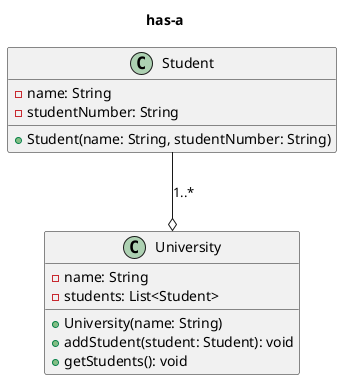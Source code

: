 @startuml has-a
title has-a

class Student {
  - name: String
  - studentNumber: String
  + Student(name: String, studentNumber: String)
}

class University {
  - name: String
  - students: List<Student>
  + University(name: String)
  + addStudent(student: Student): void
  + getStudents(): void
}

Student -down-o University : 1..*

hide empty members
@enduml